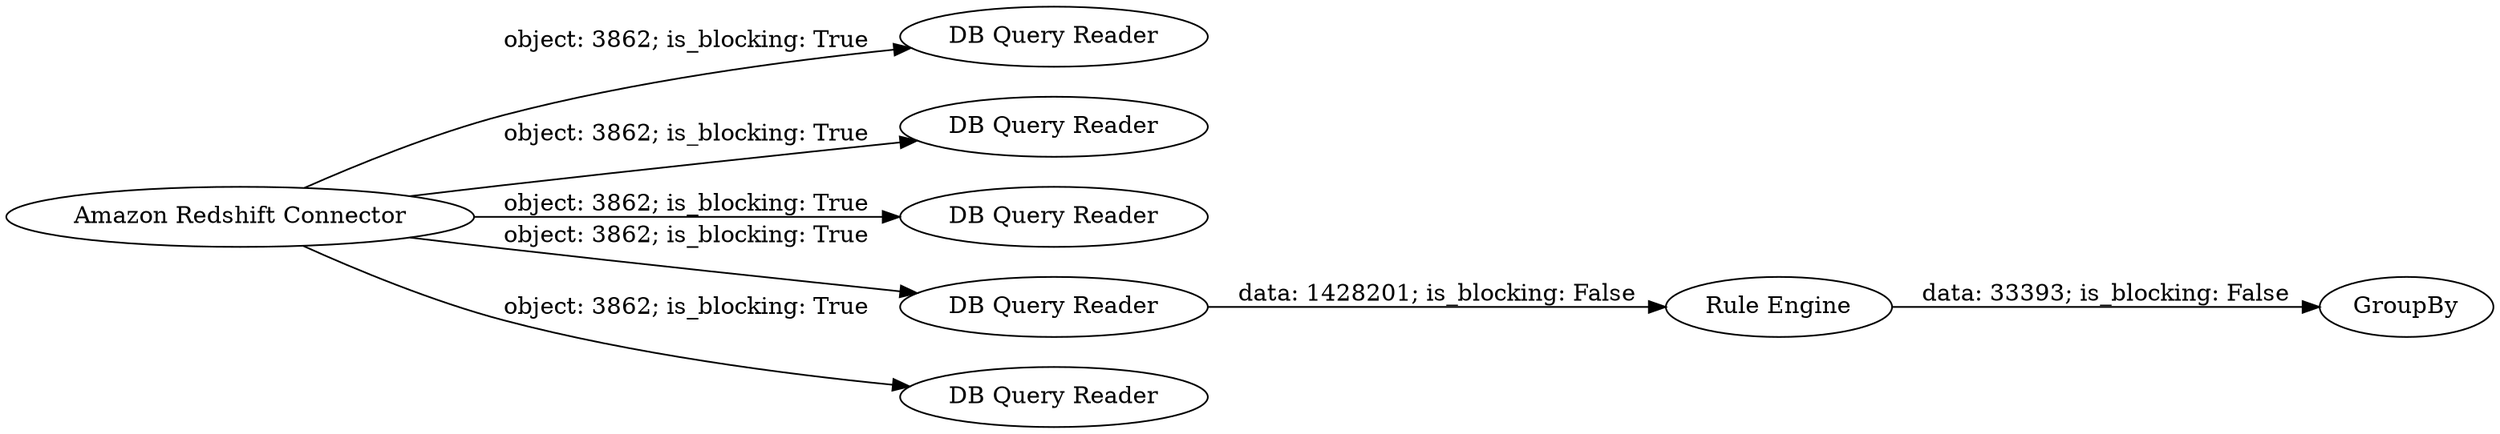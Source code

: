 digraph {
	"277992407478442350_13" [label="DB Query Reader"]
	"277992407478442350_63" [label="DB Query Reader"]
	"277992407478442350_57" [label="DB Query Reader"]
	"277992407478442350_64" [label="DB Query Reader"]
	"277992407478442350_66" [label="Rule Engine"]
	"277992407478442350_6" [label="DB Query Reader"]
	"277992407478442350_67" [label=GroupBy]
	"277992407478442350_5" [label="Amazon Redshift Connector"]
	"277992407478442350_5" -> "277992407478442350_13" [label="object: 3862; is_blocking: True"]
	"277992407478442350_5" -> "277992407478442350_64" [label="object: 3862; is_blocking: True"]
	"277992407478442350_5" -> "277992407478442350_57" [label="object: 3862; is_blocking: True"]
	"277992407478442350_66" -> "277992407478442350_67" [label="data: 33393; is_blocking: False"]
	"277992407478442350_5" -> "277992407478442350_63" [label="object: 3862; is_blocking: True"]
	"277992407478442350_64" -> "277992407478442350_66" [label="data: 1428201; is_blocking: False"]
	"277992407478442350_5" -> "277992407478442350_6" [label="object: 3862; is_blocking: True"]
	rankdir=LR
}
